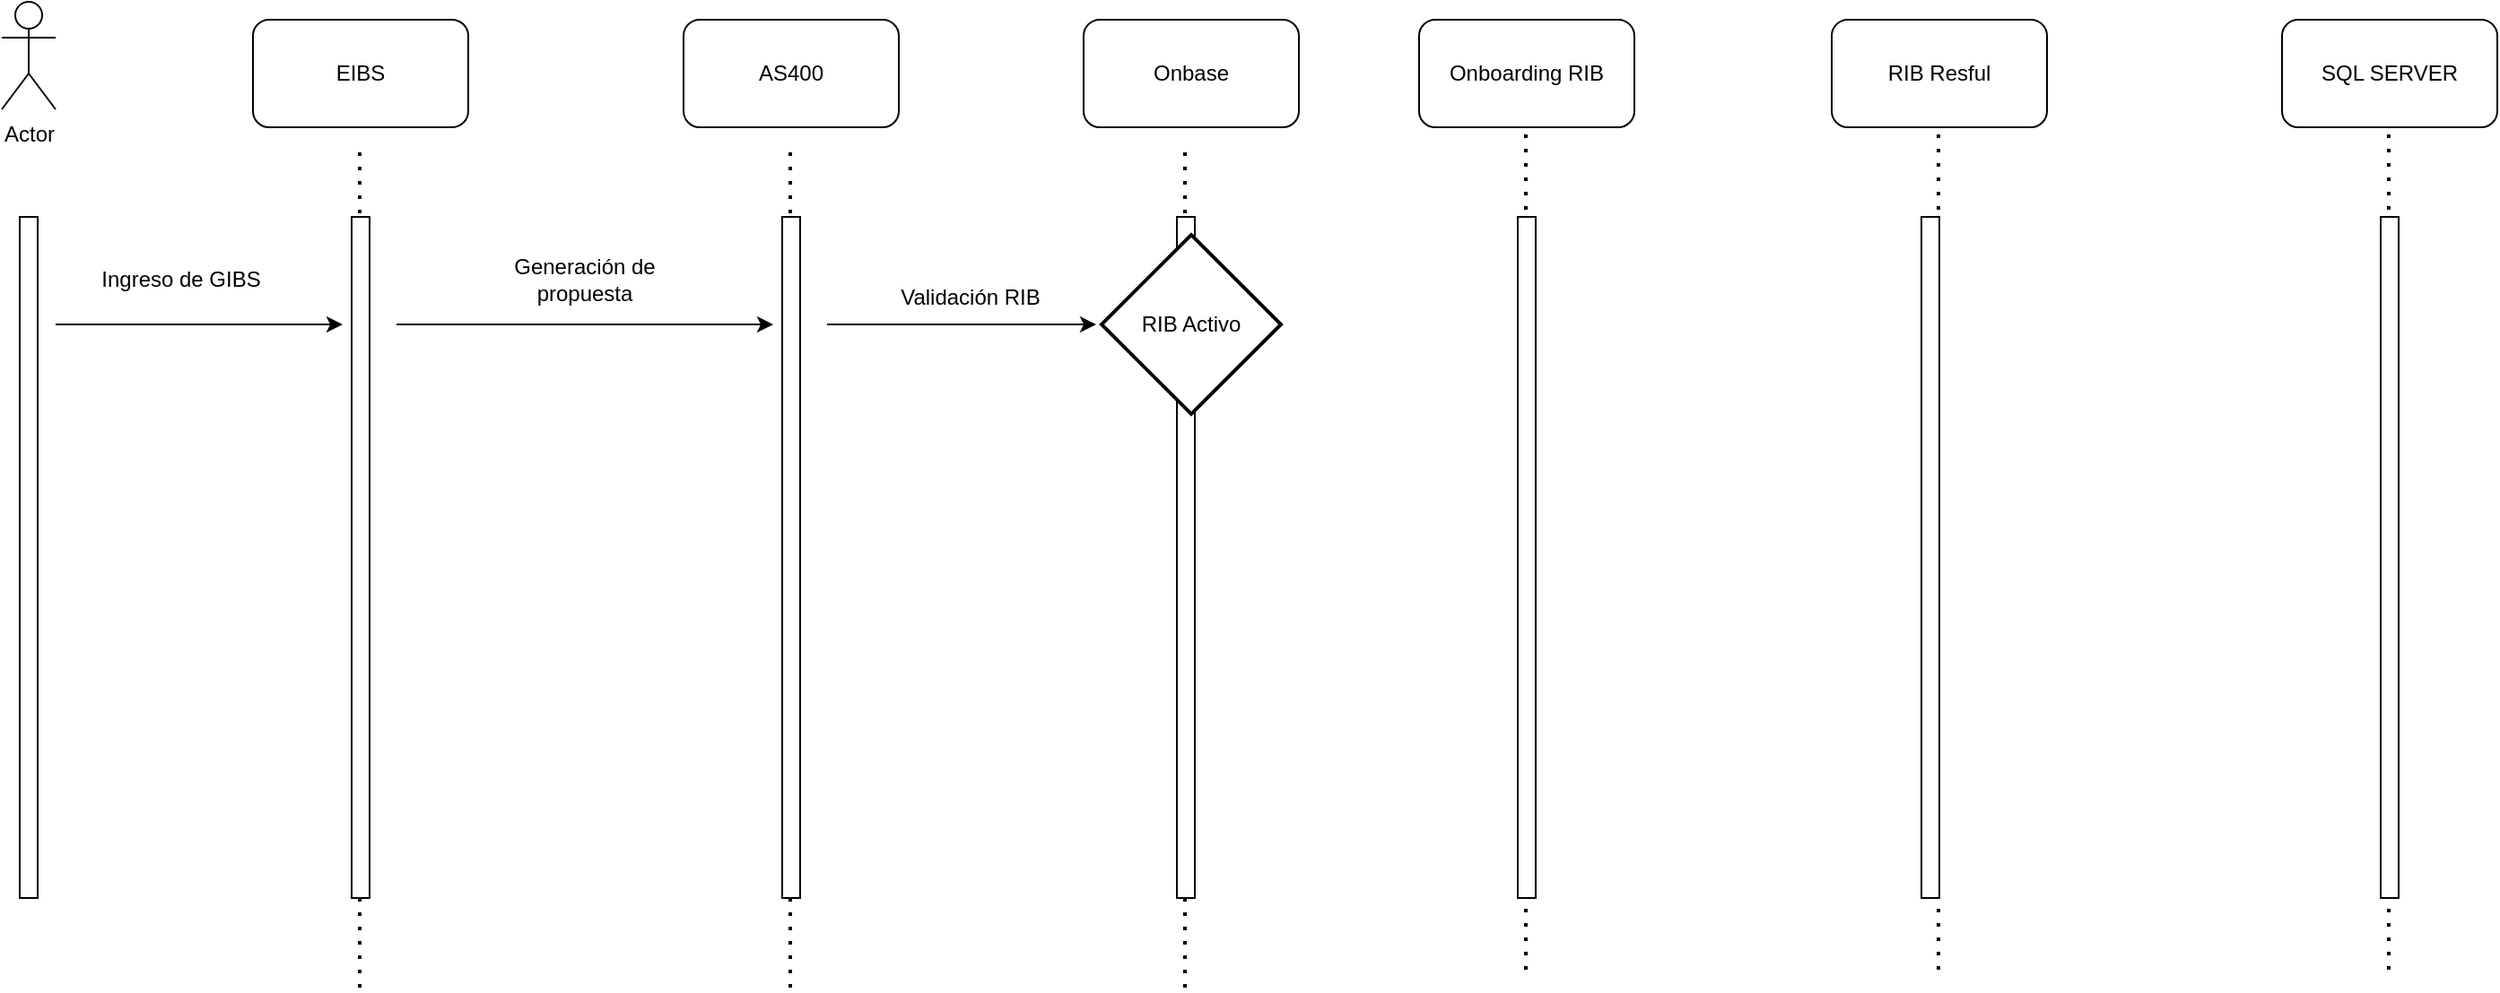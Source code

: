 <mxfile version="24.7.17">
  <diagram name="Página-1" id="44d8g9lSze5oJh3nbTJO">
    <mxGraphModel dx="1674" dy="746" grid="1" gridSize="10" guides="1" tooltips="1" connect="1" arrows="1" fold="1" page="1" pageScale="1" pageWidth="827" pageHeight="1169" math="0" shadow="0">
      <root>
        <mxCell id="0" />
        <mxCell id="1" parent="0" />
        <mxCell id="YaiJavYs_ZO8TBzmR0Fi-1" value="Actor" style="shape=umlActor;verticalLabelPosition=bottom;verticalAlign=top;html=1;outlineConnect=0;" vertex="1" parent="1">
          <mxGeometry x="80" y="110" width="30" height="60" as="geometry" />
        </mxCell>
        <mxCell id="YaiJavYs_ZO8TBzmR0Fi-13" value="" style="group" vertex="1" connectable="0" parent="1">
          <mxGeometry x="1100" y="120" width="120" height="530" as="geometry" />
        </mxCell>
        <mxCell id="YaiJavYs_ZO8TBzmR0Fi-8" value="RIB Resful" style="rounded=1;whiteSpace=wrap;html=1;" vertex="1" parent="YaiJavYs_ZO8TBzmR0Fi-13">
          <mxGeometry width="120" height="60" as="geometry" />
        </mxCell>
        <mxCell id="YaiJavYs_ZO8TBzmR0Fi-11" value="" style="endArrow=none;dashed=1;html=1;dashPattern=1 3;strokeWidth=2;rounded=0;" edge="1" parent="YaiJavYs_ZO8TBzmR0Fi-13">
          <mxGeometry width="50" height="50" relative="1" as="geometry">
            <mxPoint x="59.5" y="530" as="sourcePoint" />
            <mxPoint x="59.5" y="60" as="targetPoint" />
          </mxGeometry>
        </mxCell>
        <mxCell id="YaiJavYs_ZO8TBzmR0Fi-24" value="" style="rounded=0;whiteSpace=wrap;html=1;" vertex="1" parent="YaiJavYs_ZO8TBzmR0Fi-13">
          <mxGeometry x="50" y="110" width="10" height="380" as="geometry" />
        </mxCell>
        <mxCell id="YaiJavYs_ZO8TBzmR0Fi-16" value="" style="group" vertex="1" connectable="0" parent="1">
          <mxGeometry x="1351" y="120" width="120" height="530" as="geometry" />
        </mxCell>
        <mxCell id="YaiJavYs_ZO8TBzmR0Fi-9" value="SQL SERVER" style="rounded=1;whiteSpace=wrap;html=1;" vertex="1" parent="YaiJavYs_ZO8TBzmR0Fi-16">
          <mxGeometry width="120" height="60" as="geometry" />
        </mxCell>
        <mxCell id="YaiJavYs_ZO8TBzmR0Fi-12" value="" style="endArrow=none;dashed=1;html=1;dashPattern=1 3;strokeWidth=2;rounded=0;" edge="1" parent="YaiJavYs_ZO8TBzmR0Fi-16">
          <mxGeometry width="50" height="50" relative="1" as="geometry">
            <mxPoint x="59.5" y="530" as="sourcePoint" />
            <mxPoint x="59.5" y="60" as="targetPoint" />
          </mxGeometry>
        </mxCell>
        <mxCell id="YaiJavYs_ZO8TBzmR0Fi-25" value="" style="rounded=0;whiteSpace=wrap;html=1;" vertex="1" parent="YaiJavYs_ZO8TBzmR0Fi-16">
          <mxGeometry x="55" y="110" width="10" height="380" as="geometry" />
        </mxCell>
        <mxCell id="YaiJavYs_ZO8TBzmR0Fi-17" value="" style="group" vertex="1" connectable="0" parent="1">
          <mxGeometry x="870" y="120" width="120" height="530" as="geometry" />
        </mxCell>
        <mxCell id="YaiJavYs_ZO8TBzmR0Fi-7" value="Onboarding RIB" style="rounded=1;whiteSpace=wrap;html=1;" vertex="1" parent="YaiJavYs_ZO8TBzmR0Fi-17">
          <mxGeometry width="120" height="60" as="geometry" />
        </mxCell>
        <mxCell id="YaiJavYs_ZO8TBzmR0Fi-10" value="" style="endArrow=none;dashed=1;html=1;dashPattern=1 3;strokeWidth=2;rounded=0;" edge="1" parent="YaiJavYs_ZO8TBzmR0Fi-17">
          <mxGeometry width="50" height="50" relative="1" as="geometry">
            <mxPoint x="59.5" y="530" as="sourcePoint" />
            <mxPoint x="59.5" y="60" as="targetPoint" />
          </mxGeometry>
        </mxCell>
        <mxCell id="YaiJavYs_ZO8TBzmR0Fi-23" value="" style="rounded=0;whiteSpace=wrap;html=1;" vertex="1" parent="YaiJavYs_ZO8TBzmR0Fi-17">
          <mxGeometry x="55" y="110" width="10" height="380" as="geometry" />
        </mxCell>
        <mxCell id="YaiJavYs_ZO8TBzmR0Fi-18" value="" style="group" vertex="1" connectable="0" parent="1">
          <mxGeometry x="460" y="120" width="200" height="540" as="geometry" />
        </mxCell>
        <mxCell id="YaiJavYs_ZO8TBzmR0Fi-5" value="AS400" style="rounded=1;whiteSpace=wrap;html=1;" vertex="1" parent="YaiJavYs_ZO8TBzmR0Fi-18">
          <mxGeometry width="120" height="60" as="geometry" />
        </mxCell>
        <mxCell id="YaiJavYs_ZO8TBzmR0Fi-6" value="" style="endArrow=none;dashed=1;html=1;dashPattern=1 3;strokeWidth=2;rounded=0;" edge="1" parent="YaiJavYs_ZO8TBzmR0Fi-18">
          <mxGeometry width="50" height="50" relative="1" as="geometry">
            <mxPoint x="59.5" y="540" as="sourcePoint" />
            <mxPoint x="59.5" y="70" as="targetPoint" />
          </mxGeometry>
        </mxCell>
        <mxCell id="YaiJavYs_ZO8TBzmR0Fi-22" value="" style="rounded=0;whiteSpace=wrap;html=1;" vertex="1" parent="YaiJavYs_ZO8TBzmR0Fi-18">
          <mxGeometry x="55" y="110" width="10" height="380" as="geometry" />
        </mxCell>
        <mxCell id="YaiJavYs_ZO8TBzmR0Fi-38" value="Validación RIB" style="text;html=1;align=center;verticalAlign=middle;whiteSpace=wrap;rounded=0;" vertex="1" parent="YaiJavYs_ZO8TBzmR0Fi-18">
          <mxGeometry x="120" y="140" width="80" height="30" as="geometry" />
        </mxCell>
        <mxCell id="YaiJavYs_ZO8TBzmR0Fi-19" value="" style="group" vertex="1" connectable="0" parent="1">
          <mxGeometry x="220" y="120" width="120" height="540" as="geometry" />
        </mxCell>
        <mxCell id="YaiJavYs_ZO8TBzmR0Fi-2" value="" style="endArrow=none;dashed=1;html=1;dashPattern=1 3;strokeWidth=2;rounded=0;" edge="1" parent="YaiJavYs_ZO8TBzmR0Fi-19">
          <mxGeometry width="50" height="50" relative="1" as="geometry">
            <mxPoint x="59.5" y="540" as="sourcePoint" />
            <mxPoint x="59.5" y="70" as="targetPoint" />
          </mxGeometry>
        </mxCell>
        <mxCell id="YaiJavYs_ZO8TBzmR0Fi-4" value="EIBS" style="rounded=1;whiteSpace=wrap;html=1;" vertex="1" parent="YaiJavYs_ZO8TBzmR0Fi-19">
          <mxGeometry width="120" height="60" as="geometry" />
        </mxCell>
        <mxCell id="YaiJavYs_ZO8TBzmR0Fi-21" value="" style="rounded=0;whiteSpace=wrap;html=1;" vertex="1" parent="YaiJavYs_ZO8TBzmR0Fi-19">
          <mxGeometry x="55" y="110" width="10" height="380" as="geometry" />
        </mxCell>
        <mxCell id="YaiJavYs_ZO8TBzmR0Fi-28" value="Ingreso de GIBS" style="text;html=1;align=center;verticalAlign=middle;whiteSpace=wrap;rounded=0;" vertex="1" parent="YaiJavYs_ZO8TBzmR0Fi-19">
          <mxGeometry x="-100" y="130" width="120" height="30" as="geometry" />
        </mxCell>
        <mxCell id="YaiJavYs_ZO8TBzmR0Fi-20" value="" style="rounded=0;whiteSpace=wrap;html=1;" vertex="1" parent="1">
          <mxGeometry x="90" y="230" width="10" height="380" as="geometry" />
        </mxCell>
        <mxCell id="YaiJavYs_ZO8TBzmR0Fi-26" value="" style="endArrow=classic;html=1;rounded=0;" edge="1" parent="1">
          <mxGeometry width="50" height="50" relative="1" as="geometry">
            <mxPoint x="110" y="290" as="sourcePoint" />
            <mxPoint x="270" y="290" as="targetPoint" />
          </mxGeometry>
        </mxCell>
        <mxCell id="YaiJavYs_ZO8TBzmR0Fi-27" value="" style="endArrow=classic;html=1;rounded=0;" edge="1" parent="1">
          <mxGeometry width="50" height="50" relative="1" as="geometry">
            <mxPoint x="300" y="290" as="sourcePoint" />
            <mxPoint x="510" y="290" as="targetPoint" />
          </mxGeometry>
        </mxCell>
        <mxCell id="YaiJavYs_ZO8TBzmR0Fi-29" value="Generación de propuesta" style="text;html=1;align=center;verticalAlign=middle;whiteSpace=wrap;rounded=0;" vertex="1" parent="1">
          <mxGeometry x="360" y="250" width="90" height="30" as="geometry" />
        </mxCell>
        <mxCell id="YaiJavYs_ZO8TBzmR0Fi-31" value="" style="group" vertex="1" connectable="0" parent="1">
          <mxGeometry x="680" y="120" width="120" height="540" as="geometry" />
        </mxCell>
        <mxCell id="YaiJavYs_ZO8TBzmR0Fi-32" value="Onbase" style="rounded=1;whiteSpace=wrap;html=1;" vertex="1" parent="YaiJavYs_ZO8TBzmR0Fi-31">
          <mxGeometry x="3" width="120" height="60" as="geometry" />
        </mxCell>
        <mxCell id="YaiJavYs_ZO8TBzmR0Fi-33" value="" style="endArrow=none;dashed=1;html=1;dashPattern=1 3;strokeWidth=2;rounded=0;" edge="1" parent="YaiJavYs_ZO8TBzmR0Fi-31">
          <mxGeometry width="50" height="50" relative="1" as="geometry">
            <mxPoint x="59.5" y="540" as="sourcePoint" />
            <mxPoint x="59.5" y="70" as="targetPoint" />
          </mxGeometry>
        </mxCell>
        <mxCell id="YaiJavYs_ZO8TBzmR0Fi-34" value="" style="rounded=0;whiteSpace=wrap;html=1;" vertex="1" parent="YaiJavYs_ZO8TBzmR0Fi-31">
          <mxGeometry x="55" y="110" width="10" height="380" as="geometry" />
        </mxCell>
        <mxCell id="YaiJavYs_ZO8TBzmR0Fi-53" value="RIB Activo" style="strokeWidth=2;html=1;shape=mxgraph.flowchart.decision;whiteSpace=wrap;direction=south;" vertex="1" parent="YaiJavYs_ZO8TBzmR0Fi-31">
          <mxGeometry x="13" y="120" width="100" height="100" as="geometry" />
        </mxCell>
        <mxCell id="YaiJavYs_ZO8TBzmR0Fi-35" value="" style="endArrow=classic;html=1;rounded=0;" edge="1" parent="1">
          <mxGeometry width="50" height="50" relative="1" as="geometry">
            <mxPoint x="540" y="290" as="sourcePoint" />
            <mxPoint x="690" y="290" as="targetPoint" />
          </mxGeometry>
        </mxCell>
      </root>
    </mxGraphModel>
  </diagram>
</mxfile>
